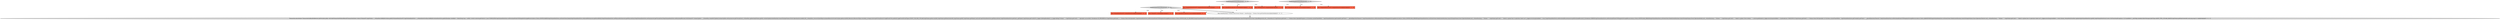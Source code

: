 digraph {
10 [style = filled, label = "final VolumeVO volume@@@2@@@['0', '0', '1']", fillcolor = tomato, shape = box image = "AAA0AAABBB3BBB"];
1 [style = filled, label = "final UploadStatusAnswer answer@@@2@@@['1', '0', '0']", fillcolor = tomato, shape = box image = "AAA0AAABBB1BBB"];
7 [style = filled, label = "final VolumeDataStoreVO volumeDataStore@@@2@@@['0', '0', '1']", fillcolor = tomato, shape = box image = "AAA0AAABBB3BBB"];
12 [style = filled, label = "final UploadStatusAnswer answer@@@2@@@['0', '0', '1']", fillcolor = tomato, shape = box image = "AAA0AAABBB3BBB"];
0 [style = filled, label = "handleTemplateStatusResponse['1', '0', '0']", fillcolor = lightgray, shape = diamond image = "AAA0AAABBB1BBB"];
3 [style = filled, label = "final VMTemplateVO template@@@2@@@['1', '1', '0']", fillcolor = tomato, shape = box image = "AAA0AAABBB1BBB"];
11 [style = filled, label = "Transaction.execute(new TransactionCallbackNoReturn(){@Override public void doInTransactionWithoutResult(TransactionStatus status){VolumeVO tmpVolume = _volumeDao.findById(volume.getId())VolumeDataStoreVO tmpVolumeDataStore = _volumeDataStoreDao.findById(volumeDataStore.getId())boolean sendAlert = falseString msg = nulltry {switch (answer.getStatus()) {case COMPLETED:tmpVolumeDataStore.setDownloadState(VMTemplateStorageResourceAssoc.Status.DOWNLOADED)tmpVolumeDataStore.setState(State.Ready)tmpVolumeDataStore.setInstallPath(answer.getInstallPath())tmpVolumeDataStore.setPhysicalSize(answer.getPhysicalSize())tmpVolumeDataStore.setSize(answer.getVirtualSize())tmpVolumeDataStore.setDownloadPercent(100)VolumeVO volumeUpdate = _volumeDao.createForUpdate()volumeUpdate.setSize(answer.getVirtualSize())_volumeDao.update(tmpVolume.getId(),volumeUpdate)stateMachine.transitTo(tmpVolume,Event.OperationSucceeded,null,_volumeDao)_resourceLimitMgr.incrementResourceCount(volume.getAccountId(),Resource.ResourceType.secondary_storage,answer.getVirtualSize())UsageEventUtils.publishUsageEvent(EventTypes.EVENT_VOLUME_UPLOAD,tmpVolume.getAccountId(),tmpVolume.getDataCenterId(),tmpVolume.getId(),tmpVolume.getName(),null,null,tmpVolumeDataStore.getPhysicalSize(),tmpVolumeDataStore.getSize(),.getName(),tmpVolume.getUuid())if (s_logger.isDebugEnabled()) {s_logger.debug(\"Volume \" + tmpVolume.getUuid() + \" uploaded successfully\")}breakcase IN_PROGRESS:if (tmpVolume.getState() == Volume.State.NotUploaded) {tmpVolumeDataStore.setDownloadState(VMTemplateStorageResourceAssoc.Status.DOWNLOAD_IN_PROGRESS)tmpVolumeDataStore.setDownloadPercent(answer.getDownloadPercent())stateMachine.transitTo(tmpVolume,Event.UploadRequested,null,_volumeDao)}if (tmpVolume.getState() == Volume.State.UploadInProgress) {if (System.currentTimeMillis() - tmpVolumeDataStore.getCreated().getTime() > _uploadOperationTimeout) {tmpVolumeDataStore.setDownloadState(VMTemplateStorageResourceAssoc.Status.DOWNLOAD_ERROR)tmpVolumeDataStore.setState(State.Failed)stateMachine.transitTo(tmpVolume,Event.OperationFailed,null,_volumeDao)msg = \"Volume \" + tmpVolume.getUuid() + \" failed to upload due to operation timed out\"s_logger.error(msg)sendAlert = true}{tmpVolumeDataStore.setDownloadPercent(answer.getDownloadPercent())}}breakcase ERROR:tmpVolumeDataStore.setDownloadState(VMTemplateStorageResourceAssoc.Status.DOWNLOAD_ERROR)tmpVolumeDataStore.setState(State.Failed)stateMachine.transitTo(tmpVolume,Event.OperationFailed,null,_volumeDao)msg = \"Volume \" + tmpVolume.getUuid() + \" failed to upload. Error details: \" + answer.getDetails()s_logger.error(msg)sendAlert = truebreakcase UNKNOWN:if (tmpVolume.getState() == Volume.State.NotUploaded) {if (System.currentTimeMillis() - tmpVolumeDataStore.getCreated().getTime() > _uploadOperationTimeout) {tmpVolumeDataStore.setDownloadState(VMTemplateStorageResourceAssoc.Status.ABANDONED)tmpVolumeDataStore.setState(State.Failed)stateMachine.transitTo(tmpVolume,Event.OperationTimeout,null,_volumeDao)msg = \"Volume \" + tmpVolume.getUuid() + \" failed to upload due to operation timed out\"s_logger.error(msg)sendAlert = true}}break_volumeDataStoreDao.update(tmpVolumeDataStore.getId(),tmpVolumeDataStore)}catch (NoTransitionException e) {if (sendAlert) {_alertMgr.sendAlert(AlertManager.AlertType.ALERT_TYPE_UPLOAD_FAILED,tmpVolume.getDataCenterId(),null,msg,msg)}}}})@@@4@@@['0', '0', '1']", fillcolor = lightgray, shape = ellipse image = "AAA0AAABBB3BBB"];
9 [style = filled, label = "handleVolumeStatusResponse['0', '0', '1']", fillcolor = lightgray, shape = diamond image = "AAA0AAABBB3BBB"];
5 [style = filled, label = "handleTemplateStatusResponse['0', '1', '0']", fillcolor = lightgray, shape = diamond image = "AAA0AAABBB2BBB"];
8 [style = filled, label = "final StateMachine2<Volume.State,Event,Volume> stateMachine = Volume.State.getStateMachine()@@@3@@@['0', '0', '1']", fillcolor = white, shape = ellipse image = "AAA0AAABBB3BBB"];
2 [style = filled, label = "final TemplateDataStoreVO templateDataStore@@@2@@@['1', '0', '0']", fillcolor = tomato, shape = box image = "AAA0AAABBB1BBB"];
4 [style = filled, label = "final UploadStatusAnswer answer@@@2@@@['0', '1', '0']", fillcolor = tomato, shape = box image = "AAA0AAABBB2BBB"];
6 [style = filled, label = "final TemplateDataStoreVO templateDataStore@@@2@@@['0', '1', '0']", fillcolor = tomato, shape = box image = "AAA0AAABBB2BBB"];
0->2 [style = dotted, label="true"];
5->6 [style = dotted, label="true"];
8->11 [style = bold, label=""];
0->3 [style = dotted, label="true"];
5->4 [style = dotted, label="true"];
0->1 [style = dotted, label="true"];
9->12 [style = dotted, label="true"];
9->8 [style = bold, label=""];
3->12 [style = dashed, label="0"];
9->10 [style = dotted, label="true"];
5->3 [style = dotted, label="true"];
9->7 [style = dotted, label="true"];
}
